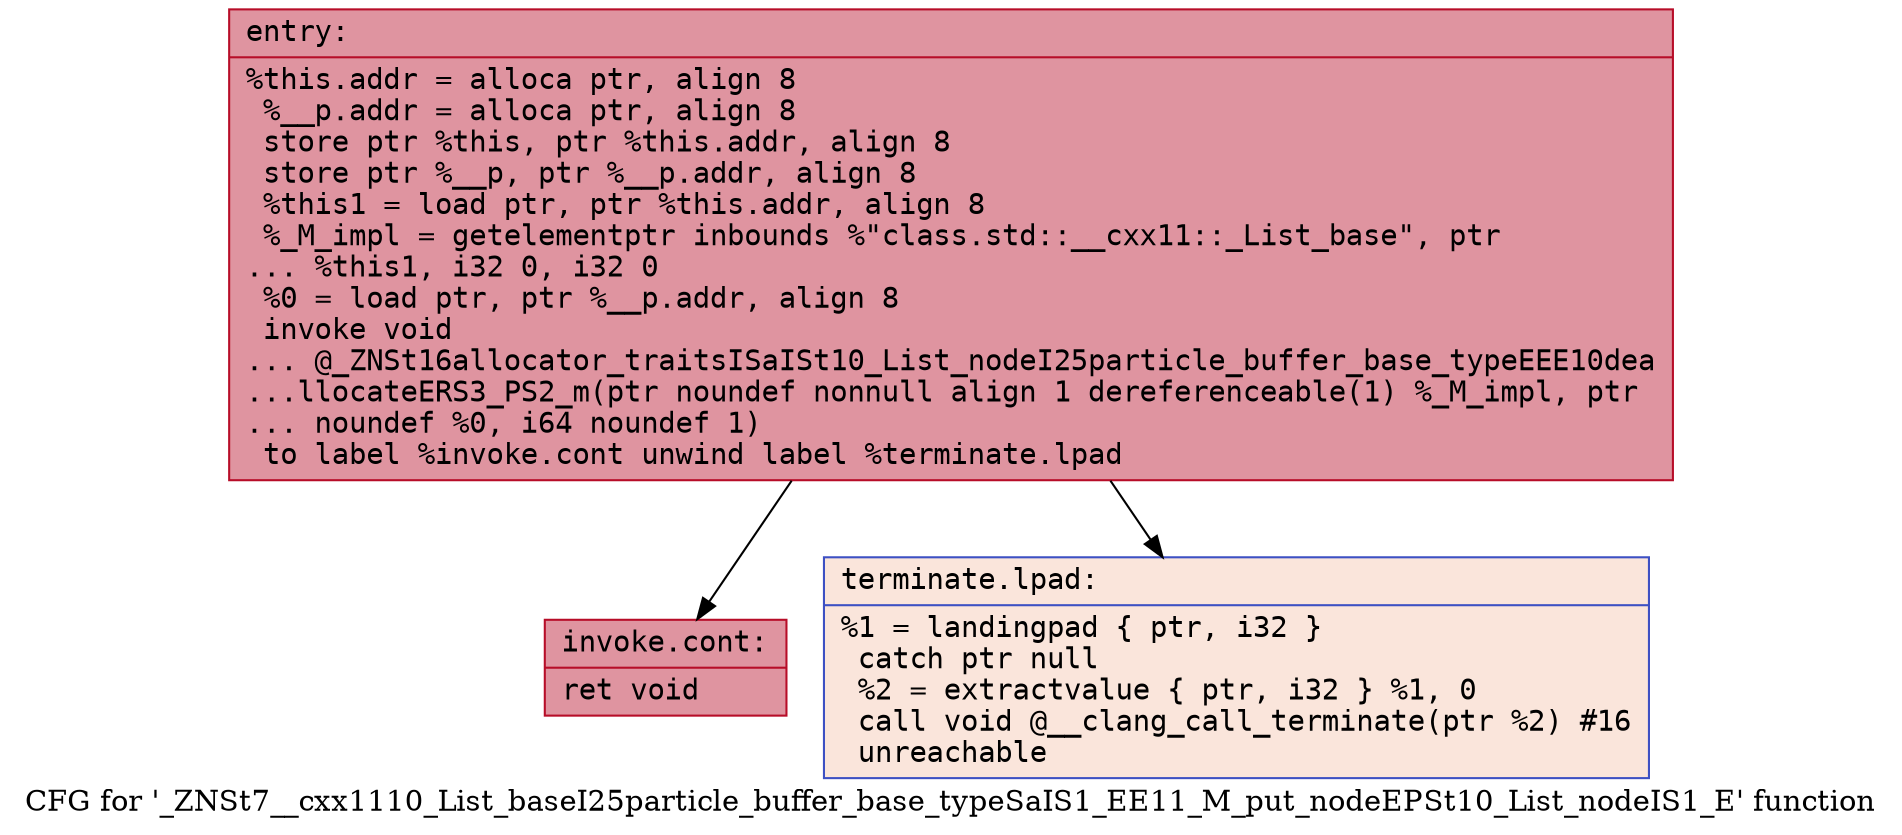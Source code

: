 digraph "CFG for '_ZNSt7__cxx1110_List_baseI25particle_buffer_base_typeSaIS1_EE11_M_put_nodeEPSt10_List_nodeIS1_E' function" {
	label="CFG for '_ZNSt7__cxx1110_List_baseI25particle_buffer_base_typeSaIS1_EE11_M_put_nodeEPSt10_List_nodeIS1_E' function";

	Node0x558b694e0a30 [shape=record,color="#b70d28ff", style=filled, fillcolor="#b70d2870" fontname="Courier",label="{entry:\l|  %this.addr = alloca ptr, align 8\l  %__p.addr = alloca ptr, align 8\l  store ptr %this, ptr %this.addr, align 8\l  store ptr %__p, ptr %__p.addr, align 8\l  %this1 = load ptr, ptr %this.addr, align 8\l  %_M_impl = getelementptr inbounds %\"class.std::__cxx11::_List_base\", ptr\l... %this1, i32 0, i32 0\l  %0 = load ptr, ptr %__p.addr, align 8\l  invoke void\l... @_ZNSt16allocator_traitsISaISt10_List_nodeI25particle_buffer_base_typeEEE10dea\l...llocateERS3_PS2_m(ptr noundef nonnull align 1 dereferenceable(1) %_M_impl, ptr\l... noundef %0, i64 noundef 1)\l          to label %invoke.cont unwind label %terminate.lpad\l}"];
	Node0x558b694e0a30 -> Node0x558b694e0e50[tooltip="entry -> invoke.cont\nProbability 100.00%" ];
	Node0x558b694e0a30 -> Node0x558b694e0ed0[tooltip="entry -> terminate.lpad\nProbability 0.00%" ];
	Node0x558b694e0e50 [shape=record,color="#b70d28ff", style=filled, fillcolor="#b70d2870" fontname="Courier",label="{invoke.cont:\l|  ret void\l}"];
	Node0x558b694e0ed0 [shape=record,color="#3d50c3ff", style=filled, fillcolor="#f4c5ad70" fontname="Courier",label="{terminate.lpad:\l|  %1 = landingpad \{ ptr, i32 \}\l          catch ptr null\l  %2 = extractvalue \{ ptr, i32 \} %1, 0\l  call void @__clang_call_terminate(ptr %2) #16\l  unreachable\l}"];
}
